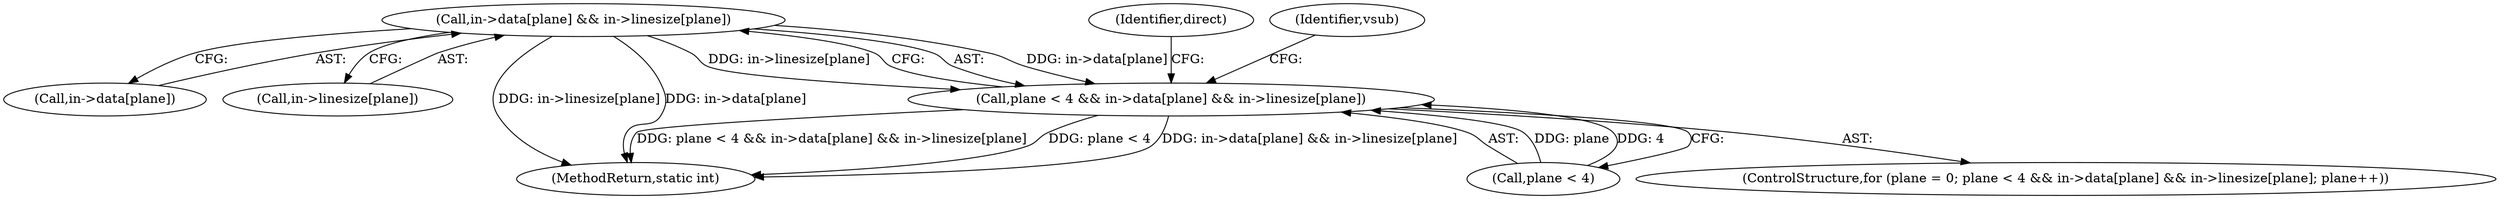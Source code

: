 digraph "0_FFmpeg_e43a0a232dbf6d3c161823c2e07c52e76227a1bc_6@array" {
"1000319" [label="(Call,in->data[plane] && in->linesize[plane])"];
"1000315" [label="(Call,plane < 4 && in->data[plane] && in->linesize[plane])"];
"1000445" [label="(Identifier,direct)"];
"1000316" [label="(Call,plane < 4)"];
"1000311" [label="(ControlStructure,for (plane = 0; plane < 4 && in->data[plane] && in->linesize[plane]; plane++))"];
"1000335" [label="(Identifier,vsub)"];
"1000320" [label="(Call,in->data[plane])"];
"1000319" [label="(Call,in->data[plane] && in->linesize[plane])"];
"1000315" [label="(Call,plane < 4 && in->data[plane] && in->linesize[plane])"];
"1000325" [label="(Call,in->linesize[plane])"];
"1000453" [label="(MethodReturn,static int)"];
"1000319" -> "1000315"  [label="AST: "];
"1000319" -> "1000320"  [label="CFG: "];
"1000319" -> "1000325"  [label="CFG: "];
"1000320" -> "1000319"  [label="AST: "];
"1000325" -> "1000319"  [label="AST: "];
"1000315" -> "1000319"  [label="CFG: "];
"1000319" -> "1000453"  [label="DDG: in->linesize[plane]"];
"1000319" -> "1000453"  [label="DDG: in->data[plane]"];
"1000319" -> "1000315"  [label="DDG: in->data[plane]"];
"1000319" -> "1000315"  [label="DDG: in->linesize[plane]"];
"1000315" -> "1000311"  [label="AST: "];
"1000315" -> "1000316"  [label="CFG: "];
"1000316" -> "1000315"  [label="AST: "];
"1000335" -> "1000315"  [label="CFG: "];
"1000445" -> "1000315"  [label="CFG: "];
"1000315" -> "1000453"  [label="DDG: plane < 4 && in->data[plane] && in->linesize[plane]"];
"1000315" -> "1000453"  [label="DDG: plane < 4"];
"1000315" -> "1000453"  [label="DDG: in->data[plane] && in->linesize[plane]"];
"1000316" -> "1000315"  [label="DDG: plane"];
"1000316" -> "1000315"  [label="DDG: 4"];
}

